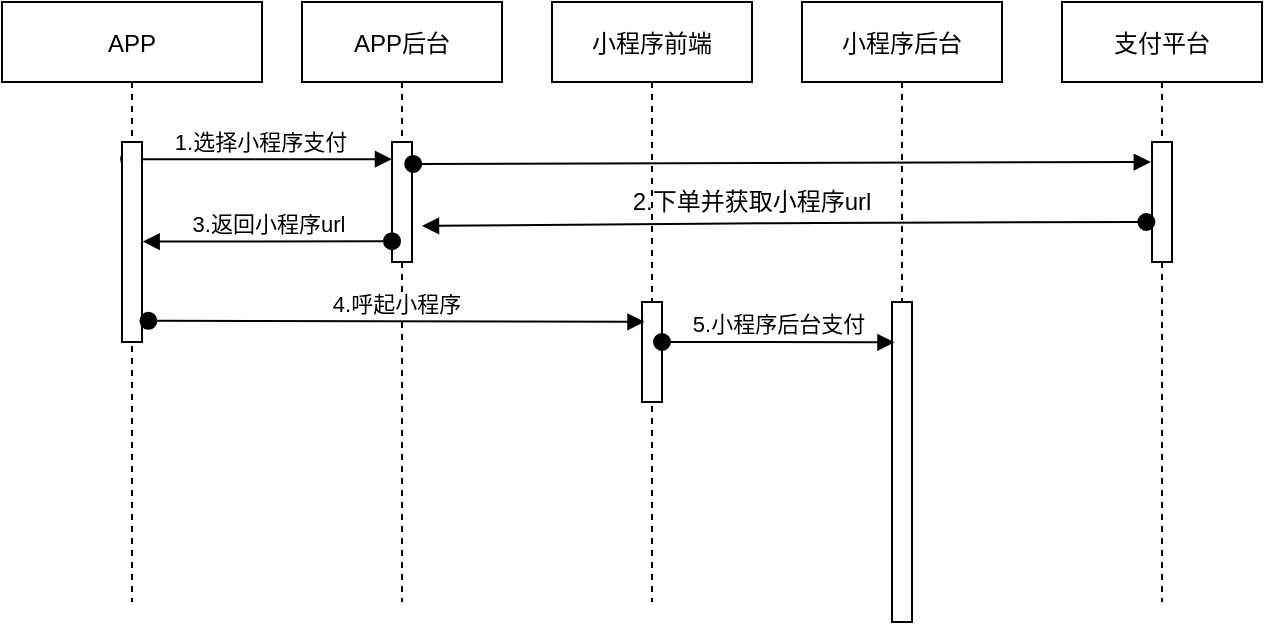 <mxfile version="14.9.6" type="device"><diagram id="kgpKYQtTHZ0yAKxKKP6v" name="Page-1"><mxGraphModel dx="865" dy="506" grid="1" gridSize="10" guides="1" tooltips="1" connect="1" arrows="1" fold="1" page="1" pageScale="1" pageWidth="850" pageHeight="1100" math="0" shadow="0"><root><mxCell id="0"/><mxCell id="1" parent="0"/><mxCell id="3nuBFxr9cyL0pnOWT2aG-5" value="APP后台" style="shape=umlLifeline;perimeter=lifelinePerimeter;container=1;collapsible=0;recursiveResize=0;rounded=0;shadow=0;strokeWidth=1;" parent="1" vertex="1"><mxGeometry x="300" y="80" width="100" height="300" as="geometry"/></mxCell><mxCell id="jY3nKvnL42Z0qFuJDmre-8" value="" style="points=[];perimeter=orthogonalPerimeter;rounded=0;shadow=0;strokeWidth=1;" vertex="1" parent="1"><mxGeometry x="345" y="150" width="10" height="60" as="geometry"/></mxCell><mxCell id="3nuBFxr9cyL0pnOWT2aG-1" value="APP" style="shape=umlLifeline;perimeter=lifelinePerimeter;container=1;collapsible=0;recursiveResize=0;rounded=0;shadow=0;strokeWidth=1;" parent="1" vertex="1"><mxGeometry x="150" y="80" width="130" height="300" as="geometry"/></mxCell><mxCell id="jY3nKvnL42Z0qFuJDmre-1" value="小程序前端" style="shape=umlLifeline;perimeter=lifelinePerimeter;container=1;collapsible=0;recursiveResize=0;rounded=0;shadow=0;strokeWidth=1;" vertex="1" parent="1"><mxGeometry x="425" y="80" width="100" height="300" as="geometry"/></mxCell><mxCell id="jY3nKvnL42Z0qFuJDmre-2" value="" style="points=[];perimeter=orthogonalPerimeter;rounded=0;shadow=0;strokeWidth=1;" vertex="1" parent="jY3nKvnL42Z0qFuJDmre-1"><mxGeometry x="45" y="150" width="10" height="50" as="geometry"/></mxCell><mxCell id="jY3nKvnL42Z0qFuJDmre-3" value="小程序后台" style="shape=umlLifeline;perimeter=lifelinePerimeter;container=1;collapsible=0;recursiveResize=0;rounded=0;shadow=0;strokeWidth=1;" vertex="1" parent="1"><mxGeometry x="550" y="80" width="100" height="300" as="geometry"/></mxCell><mxCell id="jY3nKvnL42Z0qFuJDmre-4" value="" style="points=[];perimeter=orthogonalPerimeter;rounded=0;shadow=0;strokeWidth=1;" vertex="1" parent="jY3nKvnL42Z0qFuJDmre-3"><mxGeometry x="45" y="150" width="10" height="160" as="geometry"/></mxCell><mxCell id="jY3nKvnL42Z0qFuJDmre-5" value="支付平台" style="shape=umlLifeline;perimeter=lifelinePerimeter;container=1;collapsible=0;recursiveResize=0;rounded=0;shadow=0;strokeWidth=1;" vertex="1" parent="1"><mxGeometry x="680" y="80" width="100" height="300" as="geometry"/></mxCell><mxCell id="jY3nKvnL42Z0qFuJDmre-6" value="" style="points=[];perimeter=orthogonalPerimeter;rounded=0;shadow=0;strokeWidth=1;" vertex="1" parent="jY3nKvnL42Z0qFuJDmre-5"><mxGeometry x="45" y="70" width="10" height="60" as="geometry"/></mxCell><mxCell id="jY3nKvnL42Z0qFuJDmre-19" value="" style="html=1;verticalAlign=bottom;startArrow=oval;startFill=1;endArrow=block;startSize=8;" edge="1" parent="1"><mxGeometry width="60" relative="1" as="geometry"><mxPoint x="722.2" y="190.0" as="sourcePoint"/><mxPoint x="360" y="192" as="targetPoint"/><Array as="points"><mxPoint x="548.4" y="190.5"/></Array></mxGeometry></mxCell><mxCell id="jY3nKvnL42Z0qFuJDmre-22" value="" style="html=1;verticalAlign=bottom;startArrow=oval;startFill=1;endArrow=block;startSize=8;entryX=-0.42;entryY=0.074;entryDx=0;entryDy=0;entryPerimeter=0;" edge="1" parent="1"><mxGeometry width="60" relative="1" as="geometry"><mxPoint x="355.6" y="160.98" as="sourcePoint"/><mxPoint x="724.4" y="160" as="targetPoint"/></mxGeometry></mxCell><mxCell id="jY3nKvnL42Z0qFuJDmre-24" value="5.小程序后台支付" style="html=1;verticalAlign=bottom;startArrow=oval;startFill=1;endArrow=block;startSize=8;entryX=0.124;entryY=0.198;entryDx=0;entryDy=0;entryPerimeter=0;" edge="1" parent="1"><mxGeometry width="60" relative="1" as="geometry"><mxPoint x="480" y="250.0" as="sourcePoint"/><mxPoint x="596.24" y="250.14" as="targetPoint"/></mxGeometry></mxCell><mxCell id="jY3nKvnL42Z0qFuJDmre-13" value="1.选择小程序支付" style="html=1;verticalAlign=bottom;startArrow=oval;startFill=1;endArrow=block;startSize=8;exitX=0.489;exitY=0.262;exitDx=0;exitDy=0;exitPerimeter=0;" edge="1" parent="1" source="3nuBFxr9cyL0pnOWT2aG-1" target="jY3nKvnL42Z0qFuJDmre-8"><mxGeometry width="60" relative="1" as="geometry"><mxPoint x="230" y="160" as="sourcePoint"/><mxPoint x="290" y="160" as="targetPoint"/></mxGeometry></mxCell><mxCell id="jY3nKvnL42Z0qFuJDmre-25" value="" style="points=[];perimeter=orthogonalPerimeter;rounded=0;shadow=0;strokeWidth=1;" vertex="1" parent="1"><mxGeometry x="210" y="150" width="10" height="100" as="geometry"/></mxCell><mxCell id="jY3nKvnL42Z0qFuJDmre-23" value="4.呼起小程序" style="html=1;verticalAlign=bottom;startArrow=oval;startFill=1;endArrow=block;startSize=8;entryX=0.124;entryY=0.198;entryDx=0;entryDy=0;entryPerimeter=0;exitX=1.32;exitY=0.894;exitDx=0;exitDy=0;exitPerimeter=0;" edge="1" parent="1" source="jY3nKvnL42Z0qFuJDmre-25" target="jY3nKvnL42Z0qFuJDmre-2"><mxGeometry width="60" relative="1" as="geometry"><mxPoint x="230" y="240" as="sourcePoint"/><mxPoint x="420" y="240" as="targetPoint"/></mxGeometry></mxCell><mxCell id="jY3nKvnL42Z0qFuJDmre-26" value="2.下单并获取小程序url" style="text;html=1;strokeColor=none;fillColor=none;align=center;verticalAlign=middle;whiteSpace=wrap;rounded=0;" vertex="1" parent="1"><mxGeometry x="450" y="170" width="150" height="20" as="geometry"/></mxCell><mxCell id="jY3nKvnL42Z0qFuJDmre-27" value="3.返回小程序url" style="html=1;verticalAlign=bottom;startArrow=oval;startFill=1;endArrow=block;startSize=8;entryX=1.033;entryY=0.498;entryDx=0;entryDy=0;entryPerimeter=0;" edge="1" parent="1" target="jY3nKvnL42Z0qFuJDmre-25"><mxGeometry width="60" relative="1" as="geometry"><mxPoint x="345" y="199.58" as="sourcePoint"/><mxPoint x="265" y="199.58" as="targetPoint"/></mxGeometry></mxCell></root></mxGraphModel></diagram></mxfile>